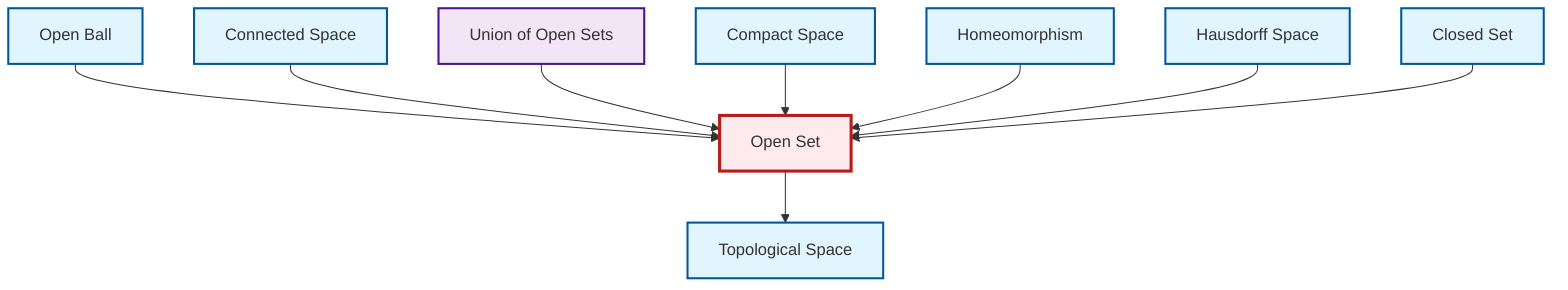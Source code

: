 graph TD
    classDef definition fill:#e1f5fe,stroke:#01579b,stroke-width:2px
    classDef theorem fill:#f3e5f5,stroke:#4a148c,stroke-width:2px
    classDef axiom fill:#fff3e0,stroke:#e65100,stroke-width:2px
    classDef example fill:#e8f5e9,stroke:#1b5e20,stroke-width:2px
    classDef current fill:#ffebee,stroke:#b71c1c,stroke-width:3px
    def-open-set["Open Set"]:::definition
    def-closed-set["Closed Set"]:::definition
    def-topological-space["Topological Space"]:::definition
    def-hausdorff["Hausdorff Space"]:::definition
    def-compact["Compact Space"]:::definition
    thm-union-open-sets["Union of Open Sets"]:::theorem
    def-homeomorphism["Homeomorphism"]:::definition
    def-connected["Connected Space"]:::definition
    def-open-ball["Open Ball"]:::definition
    def-open-ball --> def-open-set
    def-open-set --> def-topological-space
    def-connected --> def-open-set
    thm-union-open-sets --> def-open-set
    def-compact --> def-open-set
    def-homeomorphism --> def-open-set
    def-hausdorff --> def-open-set
    def-closed-set --> def-open-set
    class def-open-set current